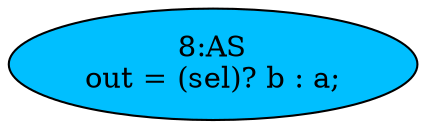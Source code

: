 strict digraph "" {
	node [label="\N"];
	"8:AS"	[ast="<pyverilog.vparser.ast.Assign object at 0x7f47cb4b3450>",
		def_var="['out']",
		fillcolor=deepskyblue,
		label="8:AS
out = (sel)? b : a;",
		statements="[]",
		style=filled,
		typ=Assign,
		use_var="['sel', 'b', 'a']"];
}
